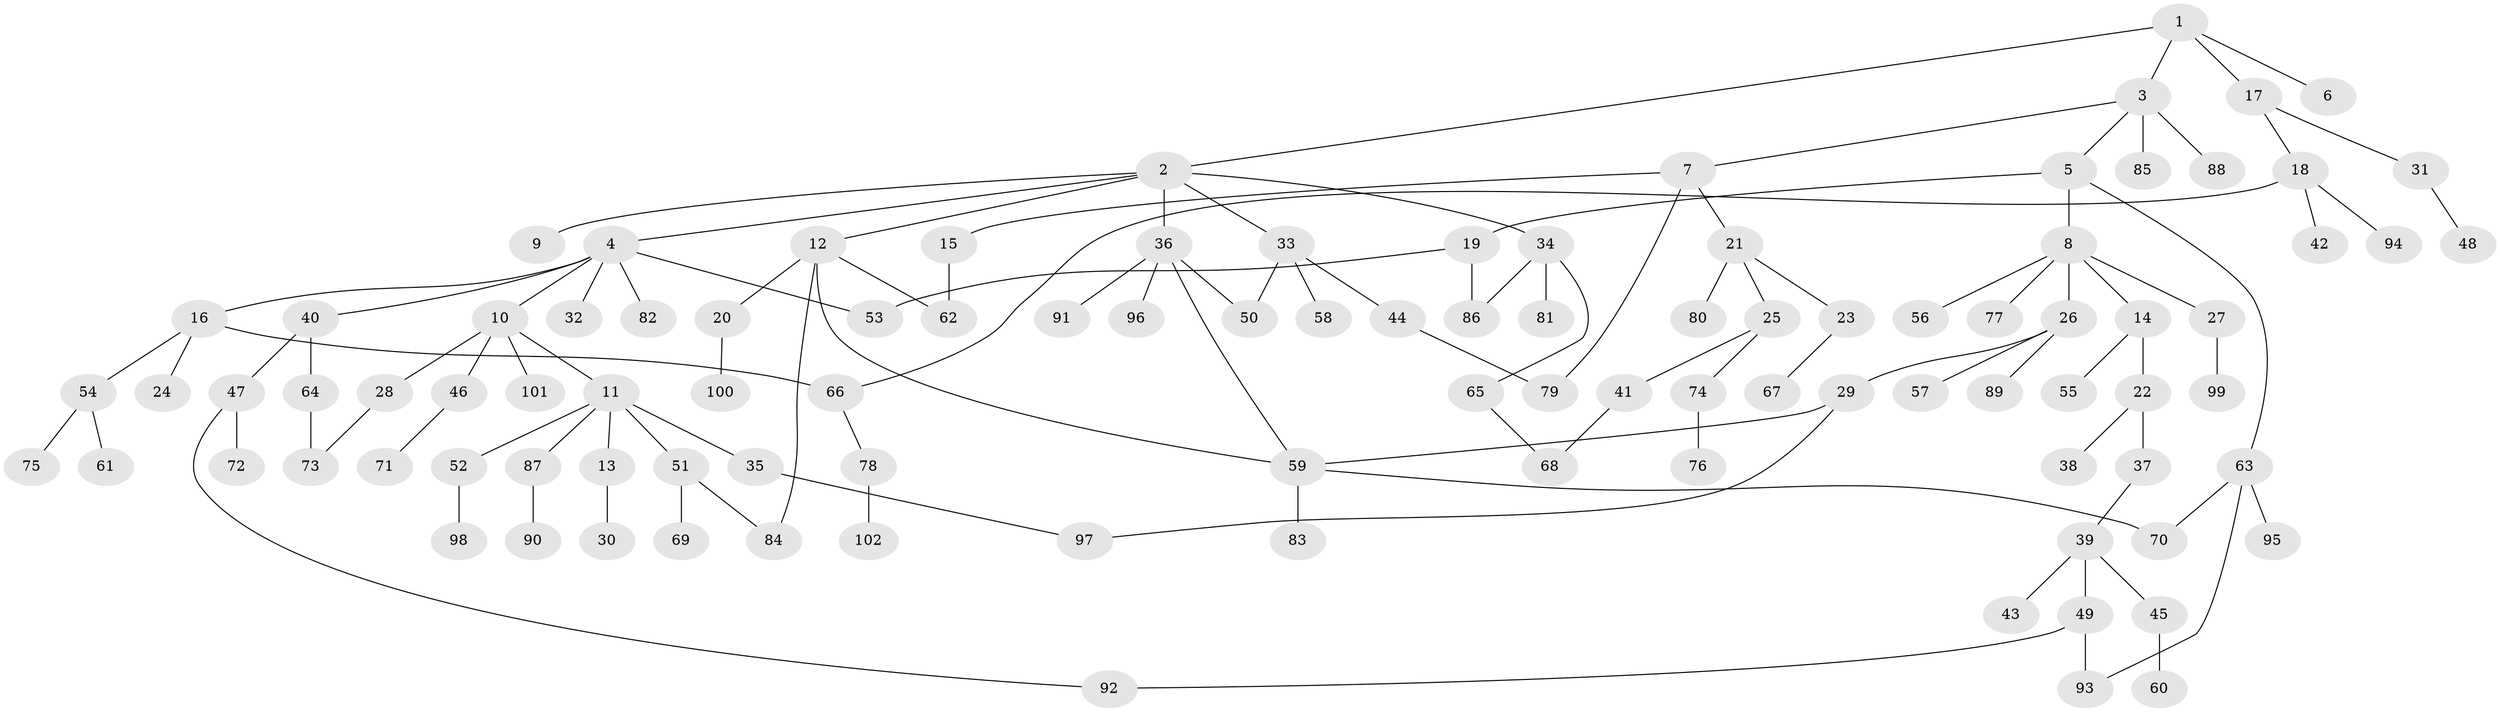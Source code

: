 // Generated by graph-tools (version 1.1) at 2025/49/03/09/25 03:49:21]
// undirected, 102 vertices, 116 edges
graph export_dot {
graph [start="1"]
  node [color=gray90,style=filled];
  1;
  2;
  3;
  4;
  5;
  6;
  7;
  8;
  9;
  10;
  11;
  12;
  13;
  14;
  15;
  16;
  17;
  18;
  19;
  20;
  21;
  22;
  23;
  24;
  25;
  26;
  27;
  28;
  29;
  30;
  31;
  32;
  33;
  34;
  35;
  36;
  37;
  38;
  39;
  40;
  41;
  42;
  43;
  44;
  45;
  46;
  47;
  48;
  49;
  50;
  51;
  52;
  53;
  54;
  55;
  56;
  57;
  58;
  59;
  60;
  61;
  62;
  63;
  64;
  65;
  66;
  67;
  68;
  69;
  70;
  71;
  72;
  73;
  74;
  75;
  76;
  77;
  78;
  79;
  80;
  81;
  82;
  83;
  84;
  85;
  86;
  87;
  88;
  89;
  90;
  91;
  92;
  93;
  94;
  95;
  96;
  97;
  98;
  99;
  100;
  101;
  102;
  1 -- 2;
  1 -- 3;
  1 -- 6;
  1 -- 17;
  2 -- 4;
  2 -- 9;
  2 -- 12;
  2 -- 33;
  2 -- 34;
  2 -- 36;
  3 -- 5;
  3 -- 7;
  3 -- 85;
  3 -- 88;
  4 -- 10;
  4 -- 16;
  4 -- 32;
  4 -- 40;
  4 -- 53;
  4 -- 82;
  5 -- 8;
  5 -- 19;
  5 -- 63;
  7 -- 15;
  7 -- 21;
  7 -- 79;
  8 -- 14;
  8 -- 26;
  8 -- 27;
  8 -- 56;
  8 -- 77;
  10 -- 11;
  10 -- 28;
  10 -- 46;
  10 -- 101;
  11 -- 13;
  11 -- 35;
  11 -- 51;
  11 -- 52;
  11 -- 87;
  12 -- 20;
  12 -- 62;
  12 -- 59;
  12 -- 84;
  13 -- 30;
  14 -- 22;
  14 -- 55;
  15 -- 62;
  16 -- 24;
  16 -- 54;
  16 -- 66;
  17 -- 18;
  17 -- 31;
  18 -- 42;
  18 -- 66;
  18 -- 94;
  19 -- 86;
  19 -- 53;
  20 -- 100;
  21 -- 23;
  21 -- 25;
  21 -- 80;
  22 -- 37;
  22 -- 38;
  23 -- 67;
  25 -- 41;
  25 -- 74;
  26 -- 29;
  26 -- 57;
  26 -- 89;
  27 -- 99;
  28 -- 73;
  29 -- 59;
  29 -- 97;
  31 -- 48;
  33 -- 44;
  33 -- 58;
  33 -- 50;
  34 -- 65;
  34 -- 81;
  34 -- 86;
  35 -- 97;
  36 -- 50;
  36 -- 91;
  36 -- 96;
  36 -- 59;
  37 -- 39;
  39 -- 43;
  39 -- 45;
  39 -- 49;
  40 -- 47;
  40 -- 64;
  41 -- 68;
  44 -- 79;
  45 -- 60;
  46 -- 71;
  47 -- 72;
  47 -- 92;
  49 -- 93;
  49 -- 92;
  51 -- 69;
  51 -- 84;
  52 -- 98;
  54 -- 61;
  54 -- 75;
  59 -- 83;
  59 -- 70;
  63 -- 70;
  63 -- 93;
  63 -- 95;
  64 -- 73;
  65 -- 68;
  66 -- 78;
  74 -- 76;
  78 -- 102;
  87 -- 90;
}
